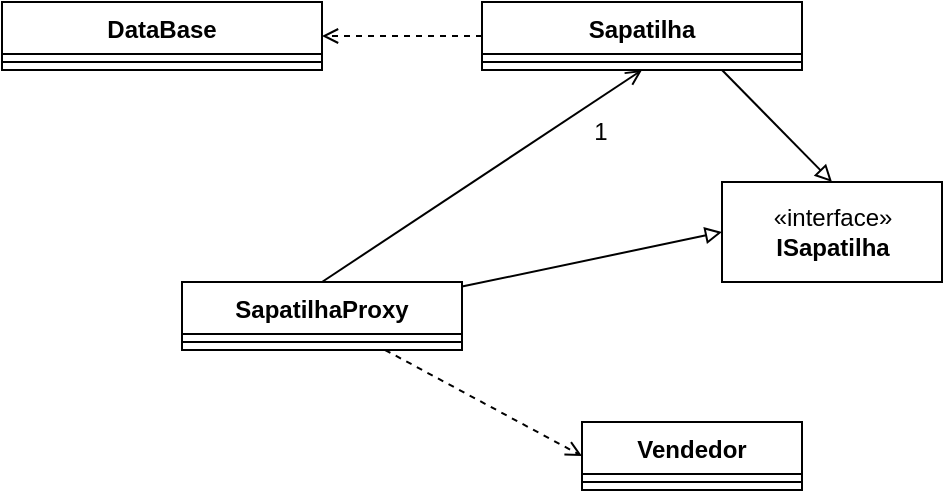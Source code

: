 <mxfile version="20.6.0" type="device"><diagram id="y3v0RfRqK4C9Qhc_sHT_" name="Página-1"><mxGraphModel dx="2062" dy="786" grid="1" gridSize="10" guides="1" tooltips="1" connect="1" arrows="1" fold="1" page="1" pageScale="1" pageWidth="827" pageHeight="1169" math="0" shadow="0"><root><mxCell id="0"/><mxCell id="1" parent="0"/><mxCell id="9y7rcCZQJlw2JOS2vbVJ-15" style="edgeStyle=none;rounded=0;orthogonalLoop=1;jettySize=auto;html=1;exitX=0.75;exitY=1;exitDx=0;exitDy=0;entryX=0.5;entryY=0;entryDx=0;entryDy=0;endArrow=block;endFill=0;" edge="1" parent="1" source="9y7rcCZQJlw2JOS2vbVJ-1" target="9y7rcCZQJlw2JOS2vbVJ-13"><mxGeometry relative="1" as="geometry"/></mxCell><mxCell id="9y7rcCZQJlw2JOS2vbVJ-18" style="edgeStyle=none;rounded=0;orthogonalLoop=1;jettySize=auto;html=1;exitX=0;exitY=0.5;exitDx=0;exitDy=0;dashed=1;endArrow=open;endFill=0;" edge="1" parent="1" source="9y7rcCZQJlw2JOS2vbVJ-1" target="9y7rcCZQJlw2JOS2vbVJ-5"><mxGeometry relative="1" as="geometry"/></mxCell><mxCell id="9y7rcCZQJlw2JOS2vbVJ-1" value="Sapatilha" style="swimlane;fontStyle=1;align=center;verticalAlign=top;childLayout=stackLayout;horizontal=1;startSize=26;horizontalStack=0;resizeParent=1;resizeParentMax=0;resizeLast=0;collapsible=1;marginBottom=0;" vertex="1" parent="1"><mxGeometry x="340" y="270" width="160" height="34" as="geometry"/></mxCell><mxCell id="9y7rcCZQJlw2JOS2vbVJ-3" value="" style="line;strokeWidth=1;fillColor=none;align=left;verticalAlign=middle;spacingTop=-1;spacingLeft=3;spacingRight=3;rotatable=0;labelPosition=right;points=[];portConstraint=eastwest;strokeColor=inherit;" vertex="1" parent="9y7rcCZQJlw2JOS2vbVJ-1"><mxGeometry y="26" width="160" height="8" as="geometry"/></mxCell><mxCell id="9y7rcCZQJlw2JOS2vbVJ-5" value="DataBase" style="swimlane;fontStyle=1;align=center;verticalAlign=top;childLayout=stackLayout;horizontal=1;startSize=26;horizontalStack=0;resizeParent=1;resizeParentMax=0;resizeLast=0;collapsible=1;marginBottom=0;" vertex="1" parent="1"><mxGeometry x="100" y="270" width="160" height="34" as="geometry"/></mxCell><mxCell id="9y7rcCZQJlw2JOS2vbVJ-6" value="" style="line;strokeWidth=1;fillColor=none;align=left;verticalAlign=middle;spacingTop=-1;spacingLeft=3;spacingRight=3;rotatable=0;labelPosition=right;points=[];portConstraint=eastwest;strokeColor=inherit;" vertex="1" parent="9y7rcCZQJlw2JOS2vbVJ-5"><mxGeometry y="26" width="160" height="8" as="geometry"/></mxCell><mxCell id="9y7rcCZQJlw2JOS2vbVJ-7" value="Vendedor" style="swimlane;fontStyle=1;align=center;verticalAlign=top;childLayout=stackLayout;horizontal=1;startSize=26;horizontalStack=0;resizeParent=1;resizeParentMax=0;resizeLast=0;collapsible=1;marginBottom=0;" vertex="1" parent="1"><mxGeometry x="390" y="480" width="110" height="34" as="geometry"/></mxCell><mxCell id="9y7rcCZQJlw2JOS2vbVJ-8" value="" style="line;strokeWidth=1;fillColor=none;align=left;verticalAlign=middle;spacingTop=-1;spacingLeft=3;spacingRight=3;rotatable=0;labelPosition=right;points=[];portConstraint=eastwest;strokeColor=inherit;" vertex="1" parent="9y7rcCZQJlw2JOS2vbVJ-7"><mxGeometry y="26" width="110" height="8" as="geometry"/></mxCell><mxCell id="9y7rcCZQJlw2JOS2vbVJ-14" style="rounded=0;orthogonalLoop=1;jettySize=auto;html=1;exitX=0.5;exitY=0;exitDx=0;exitDy=0;entryX=0.5;entryY=1;entryDx=0;entryDy=0;endArrow=open;endFill=0;" edge="1" parent="1" source="9y7rcCZQJlw2JOS2vbVJ-11" target="9y7rcCZQJlw2JOS2vbVJ-1"><mxGeometry relative="1" as="geometry"/></mxCell><mxCell id="9y7rcCZQJlw2JOS2vbVJ-16" style="edgeStyle=none;rounded=0;orthogonalLoop=1;jettySize=auto;html=1;entryX=0;entryY=0.5;entryDx=0;entryDy=0;endArrow=block;endFill=0;" edge="1" parent="1" source="9y7rcCZQJlw2JOS2vbVJ-11" target="9y7rcCZQJlw2JOS2vbVJ-13"><mxGeometry relative="1" as="geometry"/></mxCell><mxCell id="9y7rcCZQJlw2JOS2vbVJ-17" style="edgeStyle=none;rounded=0;orthogonalLoop=1;jettySize=auto;html=1;entryX=0;entryY=0.5;entryDx=0;entryDy=0;endArrow=open;endFill=0;dashed=1;" edge="1" parent="1" source="9y7rcCZQJlw2JOS2vbVJ-11" target="9y7rcCZQJlw2JOS2vbVJ-7"><mxGeometry relative="1" as="geometry"/></mxCell><mxCell id="9y7rcCZQJlw2JOS2vbVJ-11" value="SapatilhaProxy&#10;" style="swimlane;fontStyle=1;align=center;verticalAlign=top;childLayout=stackLayout;horizontal=1;startSize=26;horizontalStack=0;resizeParent=1;resizeParentMax=0;resizeLast=0;collapsible=1;marginBottom=0;" vertex="1" parent="1"><mxGeometry x="190" y="410" width="140" height="34" as="geometry"/></mxCell><mxCell id="9y7rcCZQJlw2JOS2vbVJ-12" value="" style="line;strokeWidth=1;fillColor=none;align=left;verticalAlign=middle;spacingTop=-1;spacingLeft=3;spacingRight=3;rotatable=0;labelPosition=right;points=[];portConstraint=eastwest;strokeColor=inherit;" vertex="1" parent="9y7rcCZQJlw2JOS2vbVJ-11"><mxGeometry y="26" width="140" height="8" as="geometry"/></mxCell><mxCell id="9y7rcCZQJlw2JOS2vbVJ-13" value="«interface»&lt;br&gt;&lt;b&gt;ISapatilha&lt;/b&gt;" style="html=1;" vertex="1" parent="1"><mxGeometry x="460" y="360" width="110" height="50" as="geometry"/></mxCell><mxCell id="9y7rcCZQJlw2JOS2vbVJ-19" value="1" style="text;html=1;align=center;verticalAlign=middle;resizable=0;points=[];autosize=1;strokeColor=none;fillColor=none;" vertex="1" parent="1"><mxGeometry x="384" y="320" width="30" height="30" as="geometry"/></mxCell></root></mxGraphModel></diagram></mxfile>
